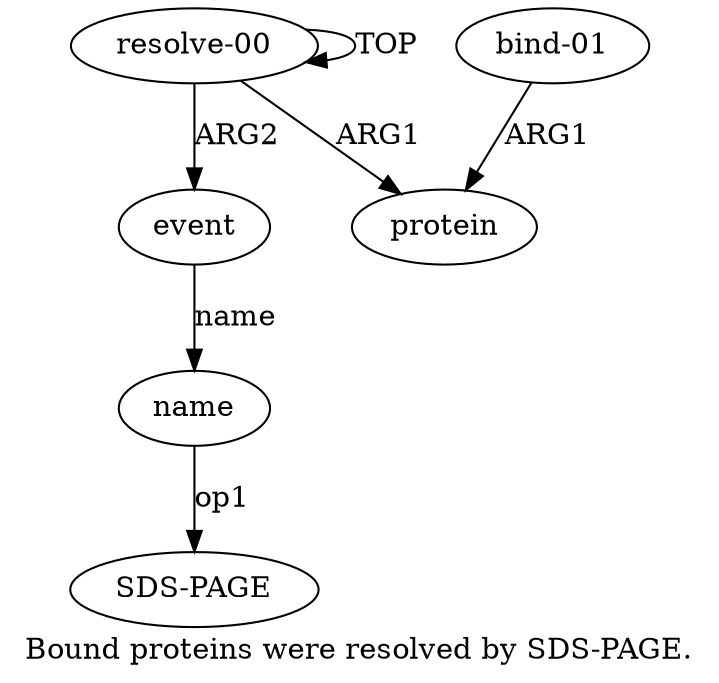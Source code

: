 digraph  {
	graph [label="Bound proteins were resolved by SDS-PAGE."];
	node [label="\N"];
	"a4 SDS-PAGE"	 [color=black,
		gold_ind=-1,
		gold_label="SDS-PAGE",
		label="SDS-PAGE",
		test_ind=-1,
		test_label="SDS-PAGE"];
	a1	 [color=black,
		gold_ind=1,
		gold_label=protein,
		label=protein,
		test_ind=1,
		test_label=protein];
	a0	 [color=black,
		gold_ind=0,
		gold_label="resolve-00",
		label="resolve-00",
		test_ind=0,
		test_label="resolve-00"];
	a0 -> a1 [key=0,
	color=black,
	gold_label=ARG1,
	label=ARG1,
	test_label=ARG1];
a0 -> a0 [key=0,
color=black,
gold_label=TOP,
label=TOP,
test_label=TOP];
a3 [color=black,
gold_ind=3,
gold_label=event,
label=event,
test_ind=3,
test_label=event];
a0 -> a3 [key=0,
color=black,
gold_label=ARG2,
label=ARG2,
test_label=ARG2];
a4 [color=black,
gold_ind=4,
gold_label=name,
label=name,
test_ind=4,
test_label=name];
a3 -> a4 [key=0,
color=black,
gold_label=name,
label=name,
test_label=name];
a2 [color=black,
gold_ind=2,
gold_label="bind-01",
label="bind-01",
test_ind=2,
test_label="bind-01"];
a2 -> a1 [key=0,
color=black,
gold_label=ARG1,
label=ARG1,
test_label=ARG1];
a4 -> "a4 SDS-PAGE" [key=0,
color=black,
gold_label=op1,
label=op1,
test_label=op1];
}
